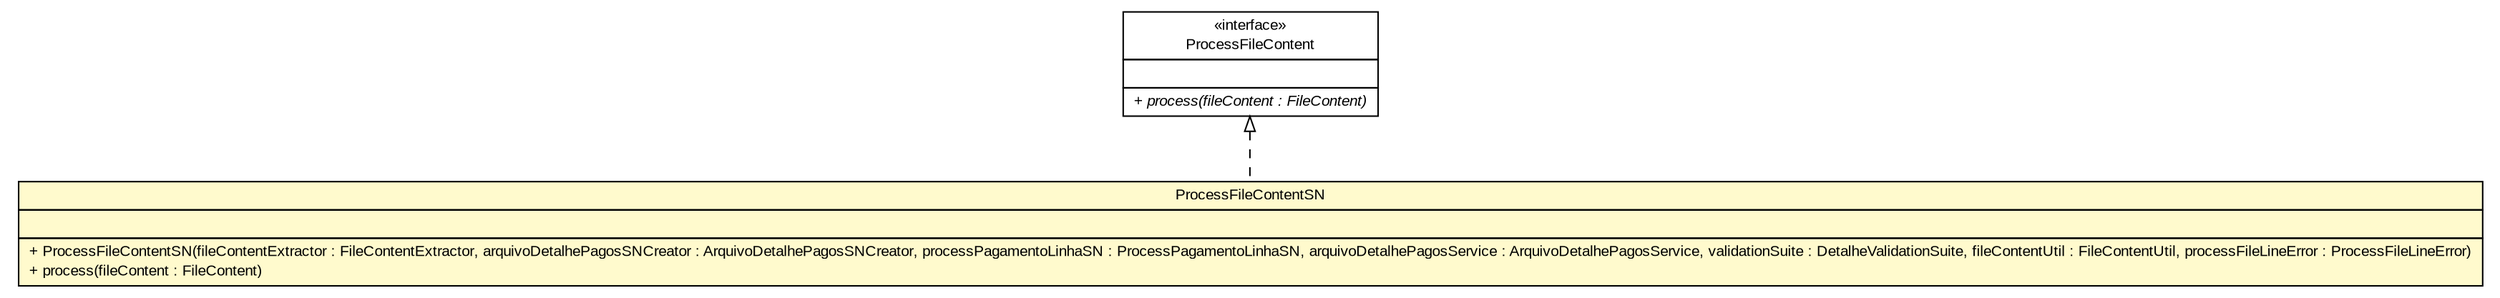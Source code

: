 #!/usr/local/bin/dot
#
# Class diagram 
# Generated by UMLGraph version R5_6 (http://www.umlgraph.org/)
#

digraph G {
	edge [fontname="arial",fontsize=10,labelfontname="arial",labelfontsize=10];
	node [fontname="arial",fontsize=10,shape=plaintext];
	nodesep=0.25;
	ranksep=0.5;
	// br.gov.to.sefaz.arr.processamento.process.content.ProcessFileContent
	c134035 [label=<<table title="br.gov.to.sefaz.arr.processamento.process.content.ProcessFileContent" border="0" cellborder="1" cellspacing="0" cellpadding="2" port="p" href="../ProcessFileContent.html">
		<tr><td><table border="0" cellspacing="0" cellpadding="1">
<tr><td align="center" balign="center"> &#171;interface&#187; </td></tr>
<tr><td align="center" balign="center"> ProcessFileContent </td></tr>
		</table></td></tr>
		<tr><td><table border="0" cellspacing="0" cellpadding="1">
<tr><td align="left" balign="left">  </td></tr>
		</table></td></tr>
		<tr><td><table border="0" cellspacing="0" cellpadding="1">
<tr><td align="left" balign="left"><font face="arial italic" point-size="10.0"> + process(fileContent : FileContent) </font></td></tr>
		</table></td></tr>
		</table>>, URL="../ProcessFileContent.html", fontname="arial", fontcolor="black", fontsize=10.0];
	// br.gov.to.sefaz.arr.processamento.process.content.simplesnacional.ProcessFileContentSN
	c134038 [label=<<table title="br.gov.to.sefaz.arr.processamento.process.content.simplesnacional.ProcessFileContentSN" border="0" cellborder="1" cellspacing="0" cellpadding="2" port="p" bgcolor="lemonChiffon" href="./ProcessFileContentSN.html">
		<tr><td><table border="0" cellspacing="0" cellpadding="1">
<tr><td align="center" balign="center"> ProcessFileContentSN </td></tr>
		</table></td></tr>
		<tr><td><table border="0" cellspacing="0" cellpadding="1">
<tr><td align="left" balign="left">  </td></tr>
		</table></td></tr>
		<tr><td><table border="0" cellspacing="0" cellpadding="1">
<tr><td align="left" balign="left"> + ProcessFileContentSN(fileContentExtractor : FileContentExtractor, arquivoDetalhePagosSNCreator : ArquivoDetalhePagosSNCreator, processPagamentoLinhaSN : ProcessPagamentoLinhaSN, arquivoDetalhePagosService : ArquivoDetalhePagosService, validationSuite : DetalheValidationSuite, fileContentUtil : FileContentUtil, processFileLineError : ProcessFileLineError) </td></tr>
<tr><td align="left" balign="left"> + process(fileContent : FileContent) </td></tr>
		</table></td></tr>
		</table>>, URL="./ProcessFileContentSN.html", fontname="arial", fontcolor="black", fontsize=10.0];
	//br.gov.to.sefaz.arr.processamento.process.content.simplesnacional.ProcessFileContentSN implements br.gov.to.sefaz.arr.processamento.process.content.ProcessFileContent
	c134035:p -> c134038:p [dir=back,arrowtail=empty,style=dashed];
}

